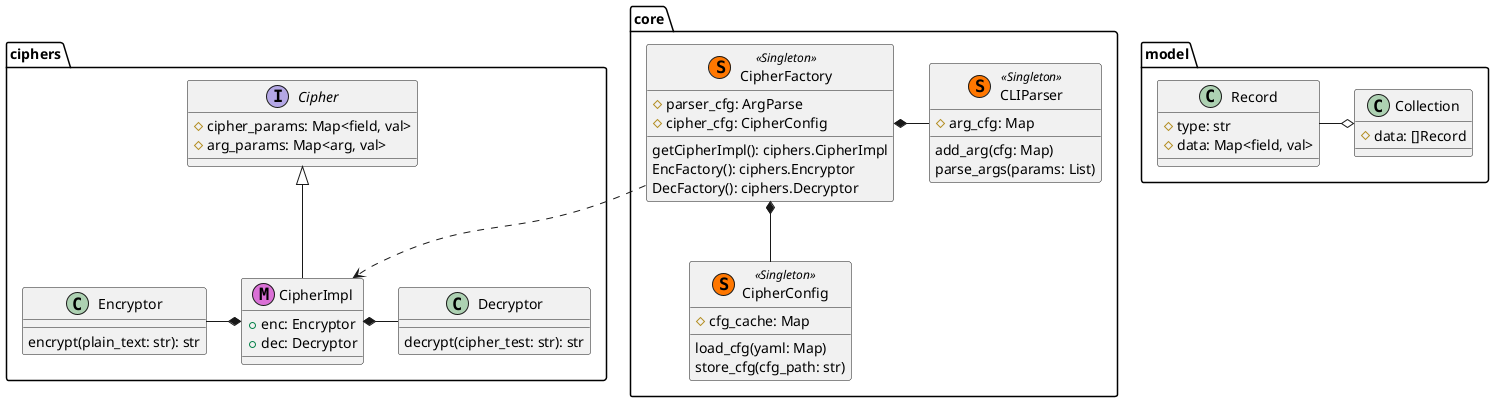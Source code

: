 @startuml

namespace ciphers {
        interface Cipher {
            #cipher_params: Map<field, val>
            #arg_params: Map<arg, val>
        }
        class Encryptor {
            encrypt(plain_text: str): str
        }
        class Decryptor {
            decrypt(cipher_test: str): str
        }
        class CipherImpl <<(M, orchid)>> {
            +enc: Encryptor
            +dec: Decryptor
        }
        Cipher <|-- CipherImpl
        Encryptor -* CipherImpl
        CipherImpl *- Decryptor

}

namespace core {
        class CipherFactory << (S,#FF7700) Singleton >> {
            #parser_cfg: ArgParse
            #cipher_cfg: CipherConfig
            getCipherImpl(): ciphers.CipherImpl
            EncFactory(): ciphers.Encryptor
            DecFactory(): ciphers.Decryptor
        }
        class CipherConfig << (S,#FF7700) Singleton >> {
            #cfg_cache: Map
            load_cfg(yaml: Map)
            store_cfg(cfg_path: str)
        }
        class CLIParser << (S,#FF7700) Singleton >> {
            #arg_cfg: Map
            add_arg(cfg: Map)
            parse_args(params: List)
        }
        CipherFactory *-- CipherConfig
        CipherFactory *- CLIParser 
}

namespace model {
        class Record {
            #type: str
            #data: Map<field, val>
        }
        class Collection {
            #data: []Record
        }
        Record -o Collection
}

core.CipherFactory -[dashed]-> ciphers.CipherImpl
@enduml